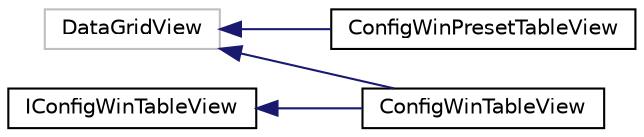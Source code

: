digraph "Graphical Class Hierarchy"
{
  edge [fontname="Helvetica",fontsize="10",labelfontname="Helvetica",labelfontsize="10"];
  node [fontname="Helvetica",fontsize="10",shape=record];
  rankdir="LR";
  Node33 [label="DataGridView",height=0.2,width=0.4,color="grey75", fillcolor="white", style="filled"];
  Node33 -> Node34 [dir="back",color="midnightblue",fontsize="10",style="solid",fontname="Helvetica"];
  Node34 [label="ConfigWinPresetTableView",height=0.2,width=0.4,color="black", fillcolor="white", style="filled",URL="$classConfigWinPresetTableView.html",tooltip="A list of presets. "];
  Node33 -> Node1 [dir="back",color="midnightblue",fontsize="10",style="solid",fontname="Helvetica"];
  Node1 [label="ConfigWinTableView",height=0.2,width=0.4,color="black", fillcolor="white", style="filled",URL="$classConfigWinTableView.html",tooltip="A list of commands. "];
  Node0 [label="IConfigWinTableView",height=0.2,width=0.4,color="black", fillcolor="white", style="filled",URL="$structIConfigWinTableView.html"];
  Node0 -> Node1 [dir="back",color="midnightblue",fontsize="10",style="solid",fontname="Helvetica"];
}
